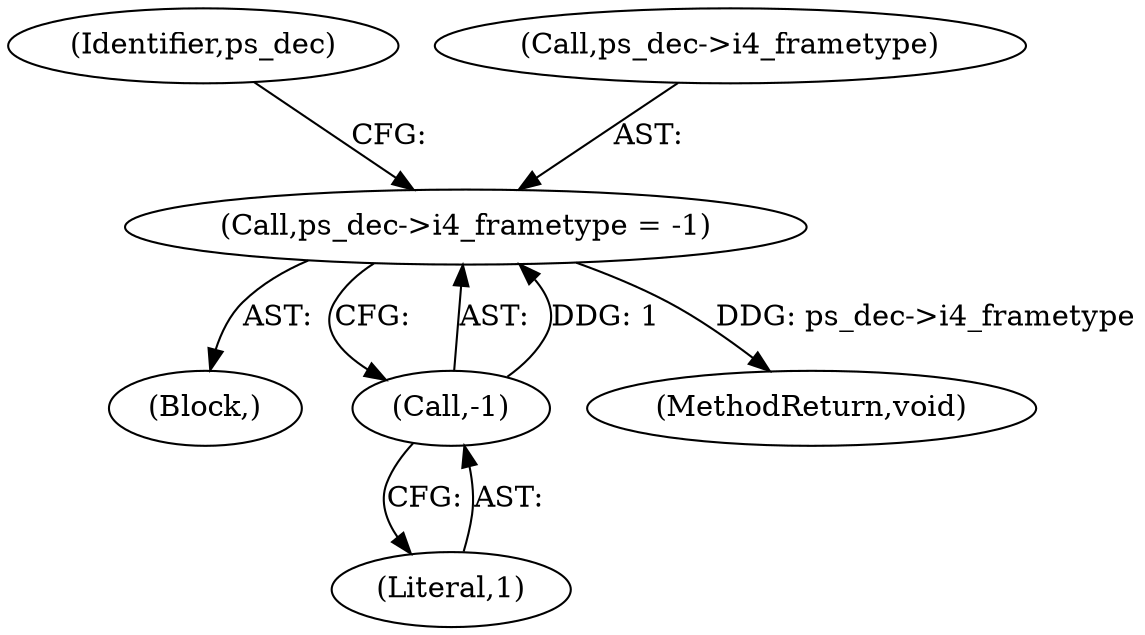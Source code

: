 digraph "0_Android_ecf6c7ce6d5a22d52160698aab44fc234c63291a@pointer" {
"1000675" [label="(Call,ps_dec->i4_frametype = -1)"];
"1000679" [label="(Call,-1)"];
"1000679" [label="(Call,-1)"];
"1000680" [label="(Literal,1)"];
"1000675" [label="(Call,ps_dec->i4_frametype = -1)"];
"1000683" [label="(Identifier,ps_dec)"];
"1000121" [label="(Block,)"];
"1000676" [label="(Call,ps_dec->i4_frametype)"];
"1000956" [label="(MethodReturn,void)"];
"1000675" -> "1000121"  [label="AST: "];
"1000675" -> "1000679"  [label="CFG: "];
"1000676" -> "1000675"  [label="AST: "];
"1000679" -> "1000675"  [label="AST: "];
"1000683" -> "1000675"  [label="CFG: "];
"1000675" -> "1000956"  [label="DDG: ps_dec->i4_frametype"];
"1000679" -> "1000675"  [label="DDG: 1"];
"1000679" -> "1000680"  [label="CFG: "];
"1000680" -> "1000679"  [label="AST: "];
}
